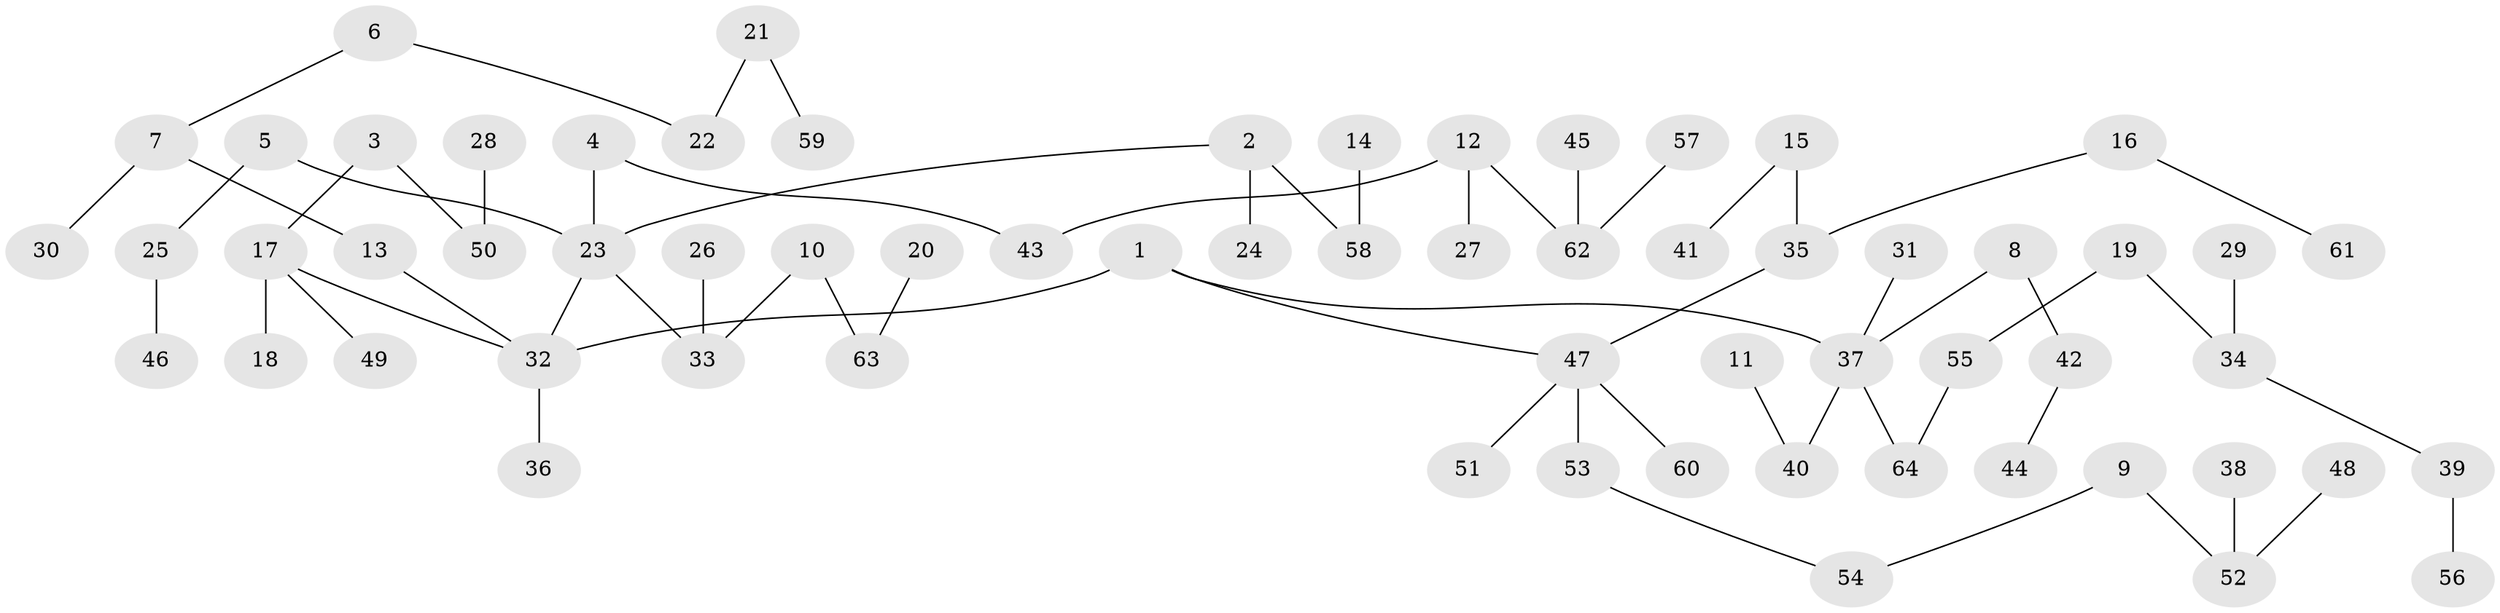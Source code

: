 // original degree distribution, {7: 0.015748031496062992, 3: 0.13385826771653545, 1: 0.4566929133858268, 6: 0.015748031496062992, 5: 0.007874015748031496, 2: 0.2992125984251969, 4: 0.07086614173228346}
// Generated by graph-tools (version 1.1) at 2025/02/03/09/25 03:02:29]
// undirected, 64 vertices, 63 edges
graph export_dot {
graph [start="1"]
  node [color=gray90,style=filled];
  1;
  2;
  3;
  4;
  5;
  6;
  7;
  8;
  9;
  10;
  11;
  12;
  13;
  14;
  15;
  16;
  17;
  18;
  19;
  20;
  21;
  22;
  23;
  24;
  25;
  26;
  27;
  28;
  29;
  30;
  31;
  32;
  33;
  34;
  35;
  36;
  37;
  38;
  39;
  40;
  41;
  42;
  43;
  44;
  45;
  46;
  47;
  48;
  49;
  50;
  51;
  52;
  53;
  54;
  55;
  56;
  57;
  58;
  59;
  60;
  61;
  62;
  63;
  64;
  1 -- 32 [weight=1.0];
  1 -- 37 [weight=1.0];
  1 -- 47 [weight=1.0];
  2 -- 23 [weight=1.0];
  2 -- 24 [weight=1.0];
  2 -- 58 [weight=1.0];
  3 -- 17 [weight=1.0];
  3 -- 50 [weight=1.0];
  4 -- 23 [weight=1.0];
  4 -- 43 [weight=1.0];
  5 -- 23 [weight=1.0];
  5 -- 25 [weight=1.0];
  6 -- 7 [weight=1.0];
  6 -- 22 [weight=1.0];
  7 -- 13 [weight=1.0];
  7 -- 30 [weight=1.0];
  8 -- 37 [weight=1.0];
  8 -- 42 [weight=1.0];
  9 -- 52 [weight=1.0];
  9 -- 54 [weight=1.0];
  10 -- 33 [weight=1.0];
  10 -- 63 [weight=1.0];
  11 -- 40 [weight=1.0];
  12 -- 27 [weight=1.0];
  12 -- 43 [weight=1.0];
  12 -- 62 [weight=1.0];
  13 -- 32 [weight=1.0];
  14 -- 58 [weight=1.0];
  15 -- 35 [weight=1.0];
  15 -- 41 [weight=1.0];
  16 -- 35 [weight=1.0];
  16 -- 61 [weight=1.0];
  17 -- 18 [weight=1.0];
  17 -- 32 [weight=1.0];
  17 -- 49 [weight=1.0];
  19 -- 34 [weight=1.0];
  19 -- 55 [weight=1.0];
  20 -- 63 [weight=1.0];
  21 -- 22 [weight=1.0];
  21 -- 59 [weight=1.0];
  23 -- 32 [weight=1.0];
  23 -- 33 [weight=1.0];
  25 -- 46 [weight=1.0];
  26 -- 33 [weight=1.0];
  28 -- 50 [weight=1.0];
  29 -- 34 [weight=1.0];
  31 -- 37 [weight=1.0];
  32 -- 36 [weight=1.0];
  34 -- 39 [weight=1.0];
  35 -- 47 [weight=1.0];
  37 -- 40 [weight=1.0];
  37 -- 64 [weight=1.0];
  38 -- 52 [weight=1.0];
  39 -- 56 [weight=1.0];
  42 -- 44 [weight=1.0];
  45 -- 62 [weight=1.0];
  47 -- 51 [weight=1.0];
  47 -- 53 [weight=1.0];
  47 -- 60 [weight=1.0];
  48 -- 52 [weight=1.0];
  53 -- 54 [weight=1.0];
  55 -- 64 [weight=1.0];
  57 -- 62 [weight=1.0];
}
